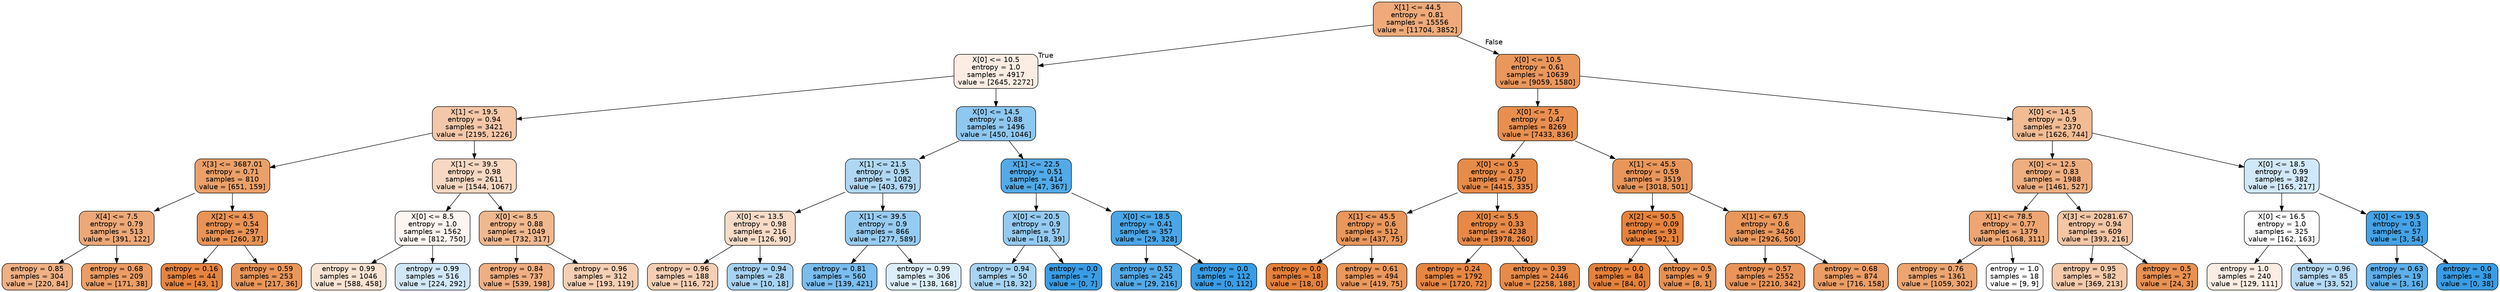 digraph Tree {
node [shape=box, style="filled, rounded", color="black", fontname=helvetica] ;
edge [fontname=helvetica] ;
0 [label="X[1] <= 44.5\nentropy = 0.81\nsamples = 15556\nvalue = [11704, 3852]", fillcolor="#eeaa7a"] ;
1 [label="X[0] <= 10.5\nentropy = 1.0\nsamples = 4917\nvalue = [2645, 2272]", fillcolor="#fbede3"] ;
0 -> 1 [labeldistance=2.5, labelangle=45, headlabel="True"] ;
2 [label="X[1] <= 19.5\nentropy = 0.94\nsamples = 3421\nvalue = [2195, 1226]", fillcolor="#f4c7a8"] ;
1 -> 2 ;
3 [label="X[3] <= 3687.01\nentropy = 0.71\nsamples = 810\nvalue = [651, 159]", fillcolor="#eba069"] ;
2 -> 3 ;
4 [label="X[4] <= 7.5\nentropy = 0.79\nsamples = 513\nvalue = [391, 122]", fillcolor="#eda877"] ;
3 -> 4 ;
5 [label="entropy = 0.85\nsamples = 304\nvalue = [220, 84]", fillcolor="#efb185"] ;
4 -> 5 ;
6 [label="entropy = 0.68\nsamples = 209\nvalue = [171, 38]", fillcolor="#eb9d65"] ;
4 -> 6 ;
7 [label="X[2] <= 4.5\nentropy = 0.54\nsamples = 297\nvalue = [260, 37]", fillcolor="#e99355"] ;
3 -> 7 ;
8 [label="entropy = 0.16\nsamples = 44\nvalue = [43, 1]", fillcolor="#e6843e"] ;
7 -> 8 ;
9 [label="entropy = 0.59\nsamples = 253\nvalue = [217, 36]", fillcolor="#e9965a"] ;
7 -> 9 ;
10 [label="X[1] <= 39.5\nentropy = 0.98\nsamples = 2611\nvalue = [1544, 1067]", fillcolor="#f7d8c2"] ;
2 -> 10 ;
11 [label="X[0] <= 8.5\nentropy = 1.0\nsamples = 1562\nvalue = [812, 750]", fillcolor="#fdf5f0"] ;
10 -> 11 ;
12 [label="entropy = 0.99\nsamples = 1046\nvalue = [588, 458]", fillcolor="#f9e3d3"] ;
11 -> 12 ;
13 [label="entropy = 0.99\nsamples = 516\nvalue = [224, 292]", fillcolor="#d1e8f9"] ;
11 -> 13 ;
14 [label="X[0] <= 8.5\nentropy = 0.88\nsamples = 1049\nvalue = [732, 317]", fillcolor="#f0b88f"] ;
10 -> 14 ;
15 [label="entropy = 0.84\nsamples = 737\nvalue = [539, 198]", fillcolor="#efaf82"] ;
14 -> 15 ;
16 [label="entropy = 0.96\nsamples = 312\nvalue = [193, 119]", fillcolor="#f5cfb3"] ;
14 -> 16 ;
17 [label="X[0] <= 14.5\nentropy = 0.88\nsamples = 1496\nvalue = [450, 1046]", fillcolor="#8ec7f0"] ;
1 -> 17 ;
18 [label="X[1] <= 21.5\nentropy = 0.95\nsamples = 1082\nvalue = [403, 679]", fillcolor="#afd7f4"] ;
17 -> 18 ;
19 [label="X[0] <= 13.5\nentropy = 0.98\nsamples = 216\nvalue = [126, 90]", fillcolor="#f8dbc6"] ;
18 -> 19 ;
20 [label="entropy = 0.96\nsamples = 188\nvalue = [116, 72]", fillcolor="#f5cfb4"] ;
19 -> 20 ;
21 [label="entropy = 0.94\nsamples = 28\nvalue = [10, 18]", fillcolor="#a7d3f3"] ;
19 -> 21 ;
22 [label="X[1] <= 39.5\nentropy = 0.9\nsamples = 866\nvalue = [277, 589]", fillcolor="#96cbf1"] ;
18 -> 22 ;
23 [label="entropy = 0.81\nsamples = 560\nvalue = [139, 421]", fillcolor="#7abdee"] ;
22 -> 23 ;
24 [label="entropy = 0.99\nsamples = 306\nvalue = [138, 168]", fillcolor="#dceefa"] ;
22 -> 24 ;
25 [label="X[1] <= 22.5\nentropy = 0.51\nsamples = 414\nvalue = [47, 367]", fillcolor="#52aae8"] ;
17 -> 25 ;
26 [label="X[0] <= 20.5\nentropy = 0.9\nsamples = 57\nvalue = [18, 39]", fillcolor="#94caf1"] ;
25 -> 26 ;
27 [label="entropy = 0.94\nsamples = 50\nvalue = [18, 32]", fillcolor="#a8d4f4"] ;
26 -> 27 ;
28 [label="entropy = 0.0\nsamples = 7\nvalue = [0, 7]", fillcolor="#399de5"] ;
26 -> 28 ;
29 [label="X[0] <= 18.5\nentropy = 0.41\nsamples = 357\nvalue = [29, 328]", fillcolor="#4ba6e7"] ;
25 -> 29 ;
30 [label="entropy = 0.52\nsamples = 245\nvalue = [29, 216]", fillcolor="#54aae8"] ;
29 -> 30 ;
31 [label="entropy = 0.0\nsamples = 112\nvalue = [0, 112]", fillcolor="#399de5"] ;
29 -> 31 ;
32 [label="X[0] <= 10.5\nentropy = 0.61\nsamples = 10639\nvalue = [9059, 1580]", fillcolor="#ea975c"] ;
0 -> 32 [labeldistance=2.5, labelangle=-45, headlabel="False"] ;
33 [label="X[0] <= 7.5\nentropy = 0.47\nsamples = 8269\nvalue = [7433, 836]", fillcolor="#e88f4f"] ;
32 -> 33 ;
34 [label="X[0] <= 0.5\nentropy = 0.37\nsamples = 4750\nvalue = [4415, 335]", fillcolor="#e78b48"] ;
33 -> 34 ;
35 [label="X[1] <= 45.5\nentropy = 0.6\nsamples = 512\nvalue = [437, 75]", fillcolor="#e9975b"] ;
34 -> 35 ;
36 [label="entropy = 0.0\nsamples = 18\nvalue = [18, 0]", fillcolor="#e58139"] ;
35 -> 36 ;
37 [label="entropy = 0.61\nsamples = 494\nvalue = [419, 75]", fillcolor="#ea985c"] ;
35 -> 37 ;
38 [label="X[0] <= 5.5\nentropy = 0.33\nsamples = 4238\nvalue = [3978, 260]", fillcolor="#e78946"] ;
34 -> 38 ;
39 [label="entropy = 0.24\nsamples = 1792\nvalue = [1720, 72]", fillcolor="#e68641"] ;
38 -> 39 ;
40 [label="entropy = 0.39\nsamples = 2446\nvalue = [2258, 188]", fillcolor="#e78b49"] ;
38 -> 40 ;
41 [label="X[1] <= 45.5\nentropy = 0.59\nsamples = 3519\nvalue = [3018, 501]", fillcolor="#e9965a"] ;
33 -> 41 ;
42 [label="X[2] <= 50.5\nentropy = 0.09\nsamples = 93\nvalue = [92, 1]", fillcolor="#e5823b"] ;
41 -> 42 ;
43 [label="entropy = 0.0\nsamples = 84\nvalue = [84, 0]", fillcolor="#e58139"] ;
42 -> 43 ;
44 [label="entropy = 0.5\nsamples = 9\nvalue = [8, 1]", fillcolor="#e89152"] ;
42 -> 44 ;
45 [label="X[1] <= 67.5\nentropy = 0.6\nsamples = 3426\nvalue = [2926, 500]", fillcolor="#e9975b"] ;
41 -> 45 ;
46 [label="entropy = 0.57\nsamples = 2552\nvalue = [2210, 342]", fillcolor="#e99458"] ;
45 -> 46 ;
47 [label="entropy = 0.68\nsamples = 874\nvalue = [716, 158]", fillcolor="#eb9d65"] ;
45 -> 47 ;
48 [label="X[0] <= 14.5\nentropy = 0.9\nsamples = 2370\nvalue = [1626, 744]", fillcolor="#f1bb94"] ;
32 -> 48 ;
49 [label="X[0] <= 12.5\nentropy = 0.83\nsamples = 1988\nvalue = [1461, 527]", fillcolor="#eeae80"] ;
48 -> 49 ;
50 [label="X[1] <= 78.5\nentropy = 0.77\nsamples = 1379\nvalue = [1068, 311]", fillcolor="#eda673"] ;
49 -> 50 ;
51 [label="entropy = 0.76\nsamples = 1361\nvalue = [1059, 302]", fillcolor="#eca571"] ;
50 -> 51 ;
52 [label="entropy = 1.0\nsamples = 18\nvalue = [9, 9]", fillcolor="#ffffff"] ;
50 -> 52 ;
53 [label="X[3] <= 20281.67\nentropy = 0.94\nsamples = 609\nvalue = [393, 216]", fillcolor="#f3c6a6"] ;
49 -> 53 ;
54 [label="entropy = 0.95\nsamples = 582\nvalue = [369, 213]", fillcolor="#f4caab"] ;
53 -> 54 ;
55 [label="entropy = 0.5\nsamples = 27\nvalue = [24, 3]", fillcolor="#e89152"] ;
53 -> 55 ;
56 [label="X[0] <= 18.5\nentropy = 0.99\nsamples = 382\nvalue = [165, 217]", fillcolor="#d0e8f9"] ;
48 -> 56 ;
57 [label="X[0] <= 16.5\nentropy = 1.0\nsamples = 325\nvalue = [162, 163]", fillcolor="#fefeff"] ;
56 -> 57 ;
58 [label="entropy = 1.0\nsamples = 240\nvalue = [129, 111]", fillcolor="#fbede3"] ;
57 -> 58 ;
59 [label="entropy = 0.96\nsamples = 85\nvalue = [33, 52]", fillcolor="#b7dbf6"] ;
57 -> 59 ;
60 [label="X[0] <= 19.5\nentropy = 0.3\nsamples = 57\nvalue = [3, 54]", fillcolor="#44a2e6"] ;
56 -> 60 ;
61 [label="entropy = 0.63\nsamples = 19\nvalue = [3, 16]", fillcolor="#5eafea"] ;
60 -> 61 ;
62 [label="entropy = 0.0\nsamples = 38\nvalue = [0, 38]", fillcolor="#399de5"] ;
60 -> 62 ;
}